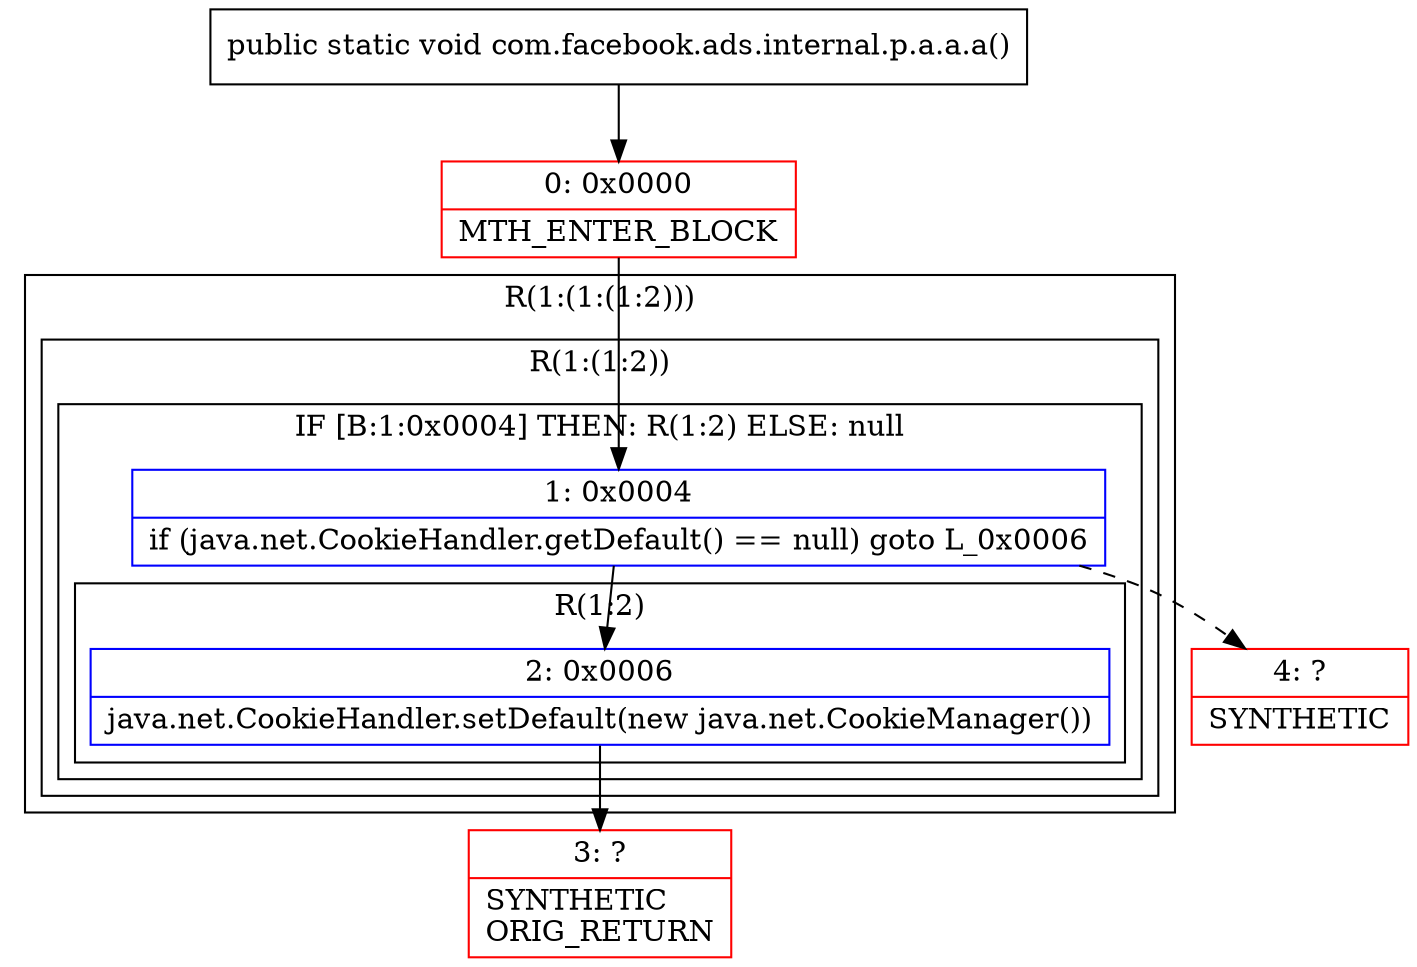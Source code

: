 digraph "CFG forcom.facebook.ads.internal.p.a.a.a()V" {
subgraph cluster_Region_1507502846 {
label = "R(1:(1:(1:2)))";
node [shape=record,color=blue];
subgraph cluster_Region_1257585373 {
label = "R(1:(1:2))";
node [shape=record,color=blue];
subgraph cluster_IfRegion_1206001035 {
label = "IF [B:1:0x0004] THEN: R(1:2) ELSE: null";
node [shape=record,color=blue];
Node_1 [shape=record,label="{1\:\ 0x0004|if (java.net.CookieHandler.getDefault() == null) goto L_0x0006\l}"];
subgraph cluster_Region_91808437 {
label = "R(1:2)";
node [shape=record,color=blue];
Node_2 [shape=record,label="{2\:\ 0x0006|java.net.CookieHandler.setDefault(new java.net.CookieManager())\l}"];
}
}
}
}
Node_0 [shape=record,color=red,label="{0\:\ 0x0000|MTH_ENTER_BLOCK\l}"];
Node_3 [shape=record,color=red,label="{3\:\ ?|SYNTHETIC\lORIG_RETURN\l}"];
Node_4 [shape=record,color=red,label="{4\:\ ?|SYNTHETIC\l}"];
MethodNode[shape=record,label="{public static void com.facebook.ads.internal.p.a.a.a() }"];
MethodNode -> Node_0;
Node_1 -> Node_2;
Node_1 -> Node_4[style=dashed];
Node_2 -> Node_3;
Node_0 -> Node_1;
}

